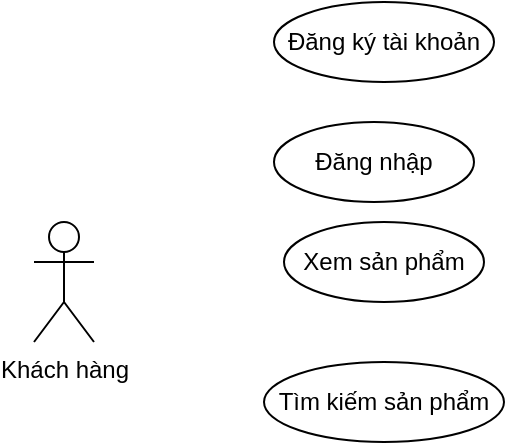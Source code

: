<mxfile version="26.0.12">
  <diagram name="Page-1" id="e7e014a7-5840-1c2e-5031-d8a46d1fe8dd">
    <mxGraphModel dx="724" dy="397" grid="1" gridSize="10" guides="1" tooltips="1" connect="1" arrows="1" fold="1" page="1" pageScale="1" pageWidth="1169" pageHeight="826" background="none" math="0" shadow="0">
      <root>
        <mxCell id="0" />
        <mxCell id="1" parent="0" />
        <mxCell id="psPjpAKFewSV56Uf9roY-41" value="Khách hàng" style="shape=umlActor;verticalLabelPosition=bottom;verticalAlign=top;html=1;outlineConnect=0;" vertex="1" parent="1">
          <mxGeometry x="230" y="190" width="30" height="60" as="geometry" />
        </mxCell>
        <mxCell id="psPjpAKFewSV56Uf9roY-74" value="Đăng nhập" style="ellipse;whiteSpace=wrap;html=1;" vertex="1" parent="1">
          <mxGeometry x="350" y="140" width="100" height="40" as="geometry" />
        </mxCell>
        <mxCell id="psPjpAKFewSV56Uf9roY-75" value="Đăng ký tài khoản" style="ellipse;whiteSpace=wrap;html=1;" vertex="1" parent="1">
          <mxGeometry x="350" y="80" width="110" height="40" as="geometry" />
        </mxCell>
        <mxCell id="psPjpAKFewSV56Uf9roY-76" value="Xem sản phẩm" style="ellipse;whiteSpace=wrap;html=1;" vertex="1" parent="1">
          <mxGeometry x="355" y="190" width="100" height="40" as="geometry" />
        </mxCell>
        <mxCell id="psPjpAKFewSV56Uf9roY-77" value="Tìm kiếm sản phẩm" style="ellipse;whiteSpace=wrap;html=1;" vertex="1" parent="1">
          <mxGeometry x="345" y="260" width="120" height="40" as="geometry" />
        </mxCell>
      </root>
    </mxGraphModel>
  </diagram>
</mxfile>
